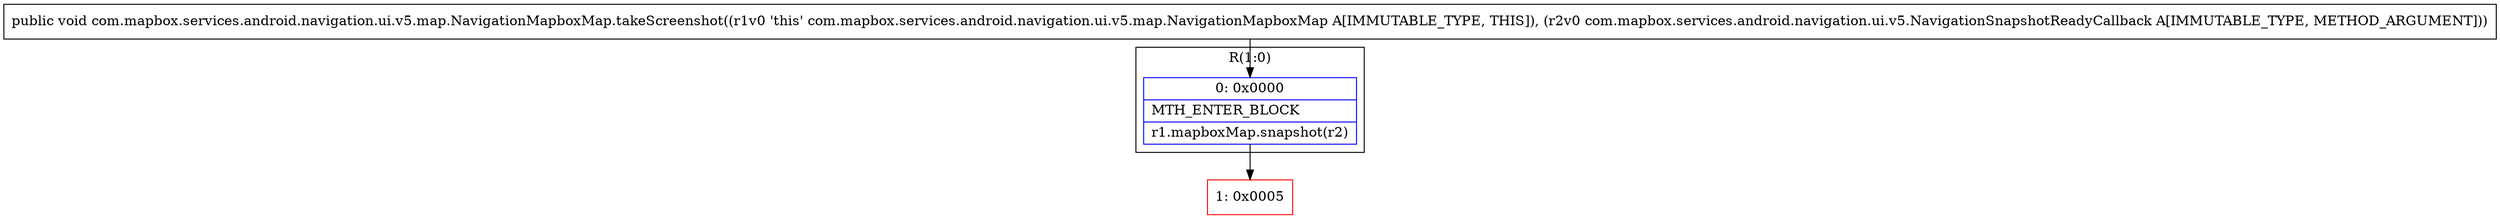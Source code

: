 digraph "CFG forcom.mapbox.services.android.navigation.ui.v5.map.NavigationMapboxMap.takeScreenshot(Lcom\/mapbox\/services\/android\/navigation\/ui\/v5\/NavigationSnapshotReadyCallback;)V" {
subgraph cluster_Region_936007013 {
label = "R(1:0)";
node [shape=record,color=blue];
Node_0 [shape=record,label="{0\:\ 0x0000|MTH_ENTER_BLOCK\l|r1.mapboxMap.snapshot(r2)\l}"];
}
Node_1 [shape=record,color=red,label="{1\:\ 0x0005}"];
MethodNode[shape=record,label="{public void com.mapbox.services.android.navigation.ui.v5.map.NavigationMapboxMap.takeScreenshot((r1v0 'this' com.mapbox.services.android.navigation.ui.v5.map.NavigationMapboxMap A[IMMUTABLE_TYPE, THIS]), (r2v0 com.mapbox.services.android.navigation.ui.v5.NavigationSnapshotReadyCallback A[IMMUTABLE_TYPE, METHOD_ARGUMENT])) }"];
MethodNode -> Node_0;
Node_0 -> Node_1;
}

